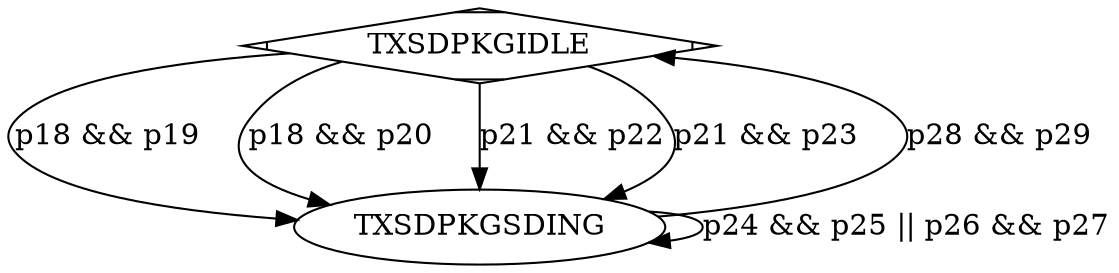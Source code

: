 digraph TXSDPKGIDLE{
TXSDPKGIDLE[shape="Mdiamond"];
TXSDPKGSDING -> TXSDPKGIDLE [label = "p28 && p29"];
TXSDPKGSDING -> TXSDPKGSDING [label = "p24 && p25 || p26 && p27"];
TXSDPKGIDLE -> TXSDPKGSDING [label = "p18 && p19"];
TXSDPKGIDLE -> TXSDPKGSDING [label = "p18 && p20"];
TXSDPKGIDLE -> TXSDPKGSDING [label = "p21 && p22"];
TXSDPKGIDLE -> TXSDPKGSDING [label = "p21 && p23"];
}